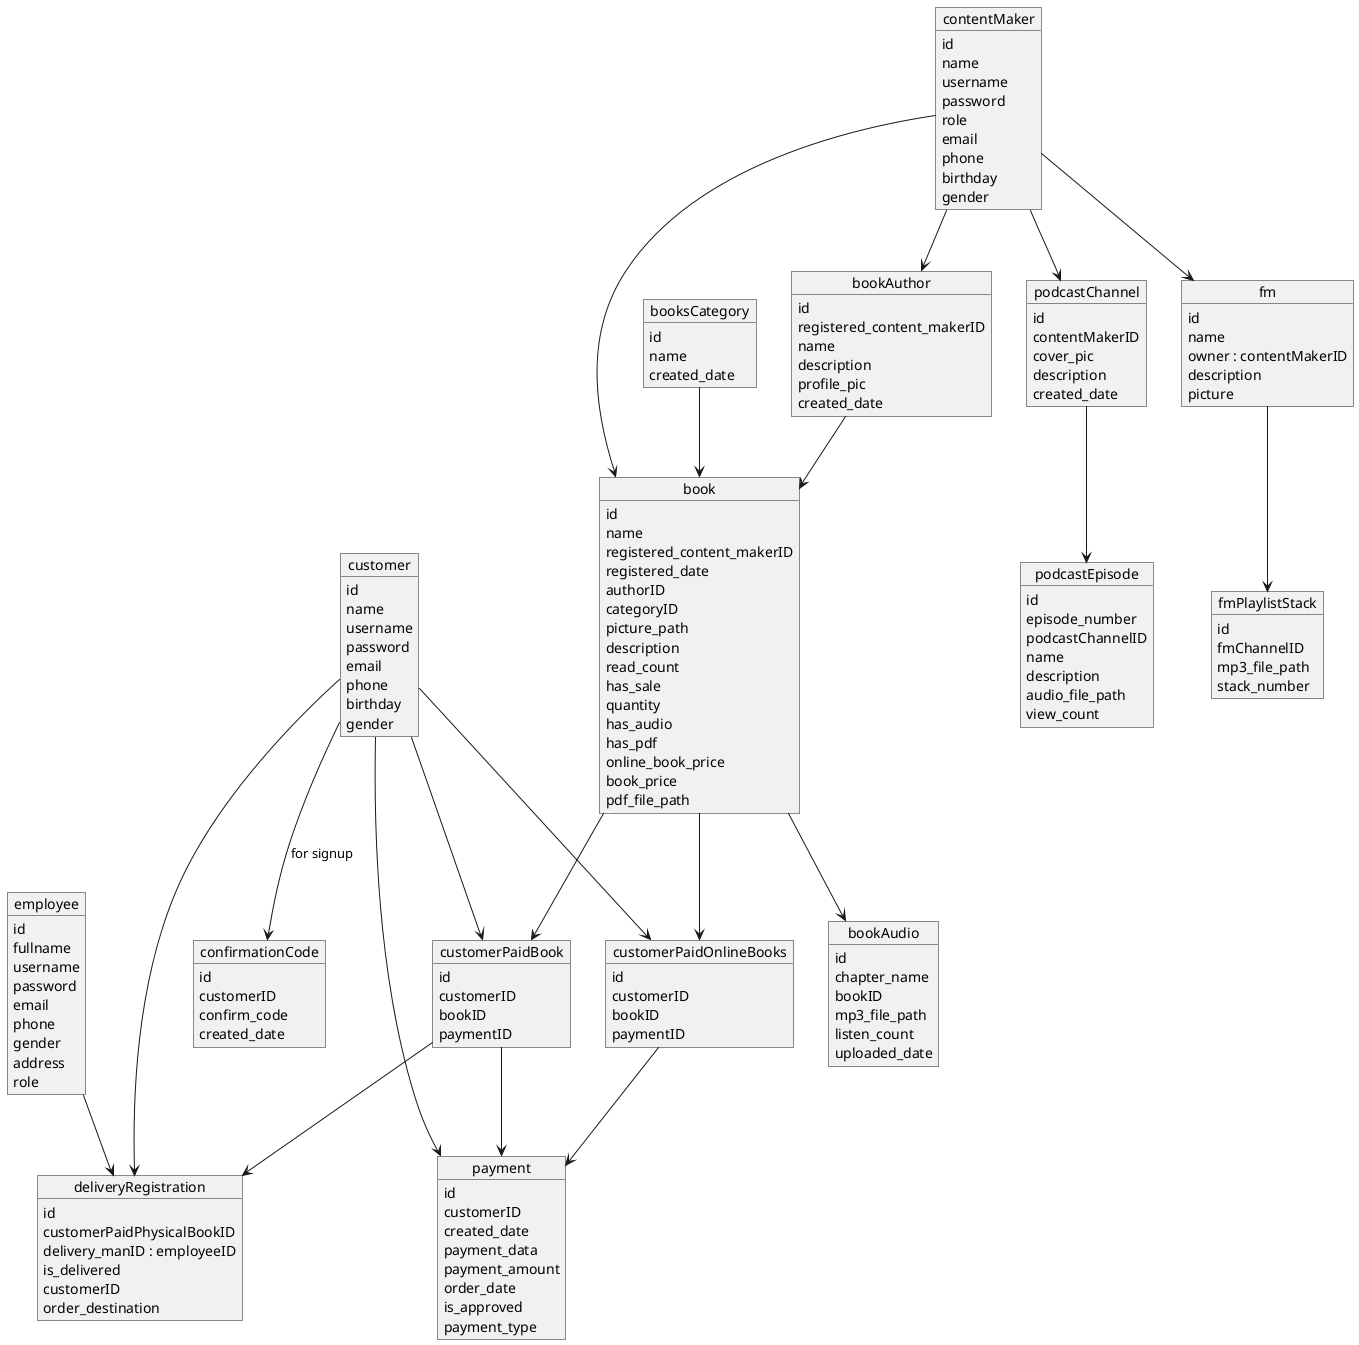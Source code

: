 @startuml

object employee {
    id
    fullname
    username
    password
    email
    phone
    gender
    address
    ' admin, manager, deliveryman
    role
}

object customer {
    id 
    name 
    username
    password
    email
    phone
    birthday
    gender
}

object contentMaker {
    id
    name
    username
    password
    ' podcast maker, booker registerer, fm admin
    role
    email
    phone
    birthday
    gender
    ' user_description
    ' profile_pic
}

object confirmationCode {
    id
    customerID
    confirm_code
    created_date
}

object customerPaidOnlineBooks { 
    id 
    customerID
    bookID
    paymentID
    
}

object customerPaidBook {
    id
    customerID
    bookID
    paymentID
}

object booksCategory {
    id
    name
    created_date
}

object book {
    id
    name
    registered_content_makerID
    registered_date
    authorID
    categoryID
    picture_path
    description
    read_count
    has_sale
    quantity
    has_audio
    has_pdf
    online_book_price
    book_price
    pdf_file_path
}

object bookAuthor {
    id
    registered_content_makerID
    name
    description
    profile_pic
    created_date
}

object bookAudio {
    id
    chapter_name
    bookID
    mp3_file_path
    listen_count
    uploaded_date
}

object podcastChannel {
    id
    contentMakerID
    cover_pic
    description
    created_date
}

object podcastEpisode {
    id
    episode_number
    podcastChannelID
    name
    description
    audio_file_path
    view_count
}


object fm {
    id
    name
    owner : contentMakerID
    description
    picture
}

object fmPlaylistStack {
    id
    fmChannelID
    mp3_file_path
    stack_number
}

object payment {
    id
    customerID
    created_date
    payment_data
    payment_amount
    order_date
    is_approved
    ' for pdf, mp3 or physical
    payment_type    
}

object deliveryRegistration {
    id
    customerPaidPhysicalBookID
    delivery_manID : employeeID
    is_delivered
    customerID
    order_destination
}



contentMaker --> book
contentMaker --> podcastChannel
contentMaker --> fm
fm --> fmPlaylistStack
podcastChannel --> podcastEpisode
customer --> confirmationCode : for signup
booksCategory --> book
bookAuthor --> book
contentMaker --> bookAuthor
book --> bookAudio
customer --> payment
customerPaidOnlineBooks --> payment 
customerPaidBook --> payment 
book --> customerPaidBook
book --> customerPaidOnlineBooks
customer --> customerPaidBook
customer --> customerPaidOnlineBooks
employee --> deliveryRegistration
customerPaidBook --> deliveryRegistration 
customer --> deliveryRegistration 



@enduml